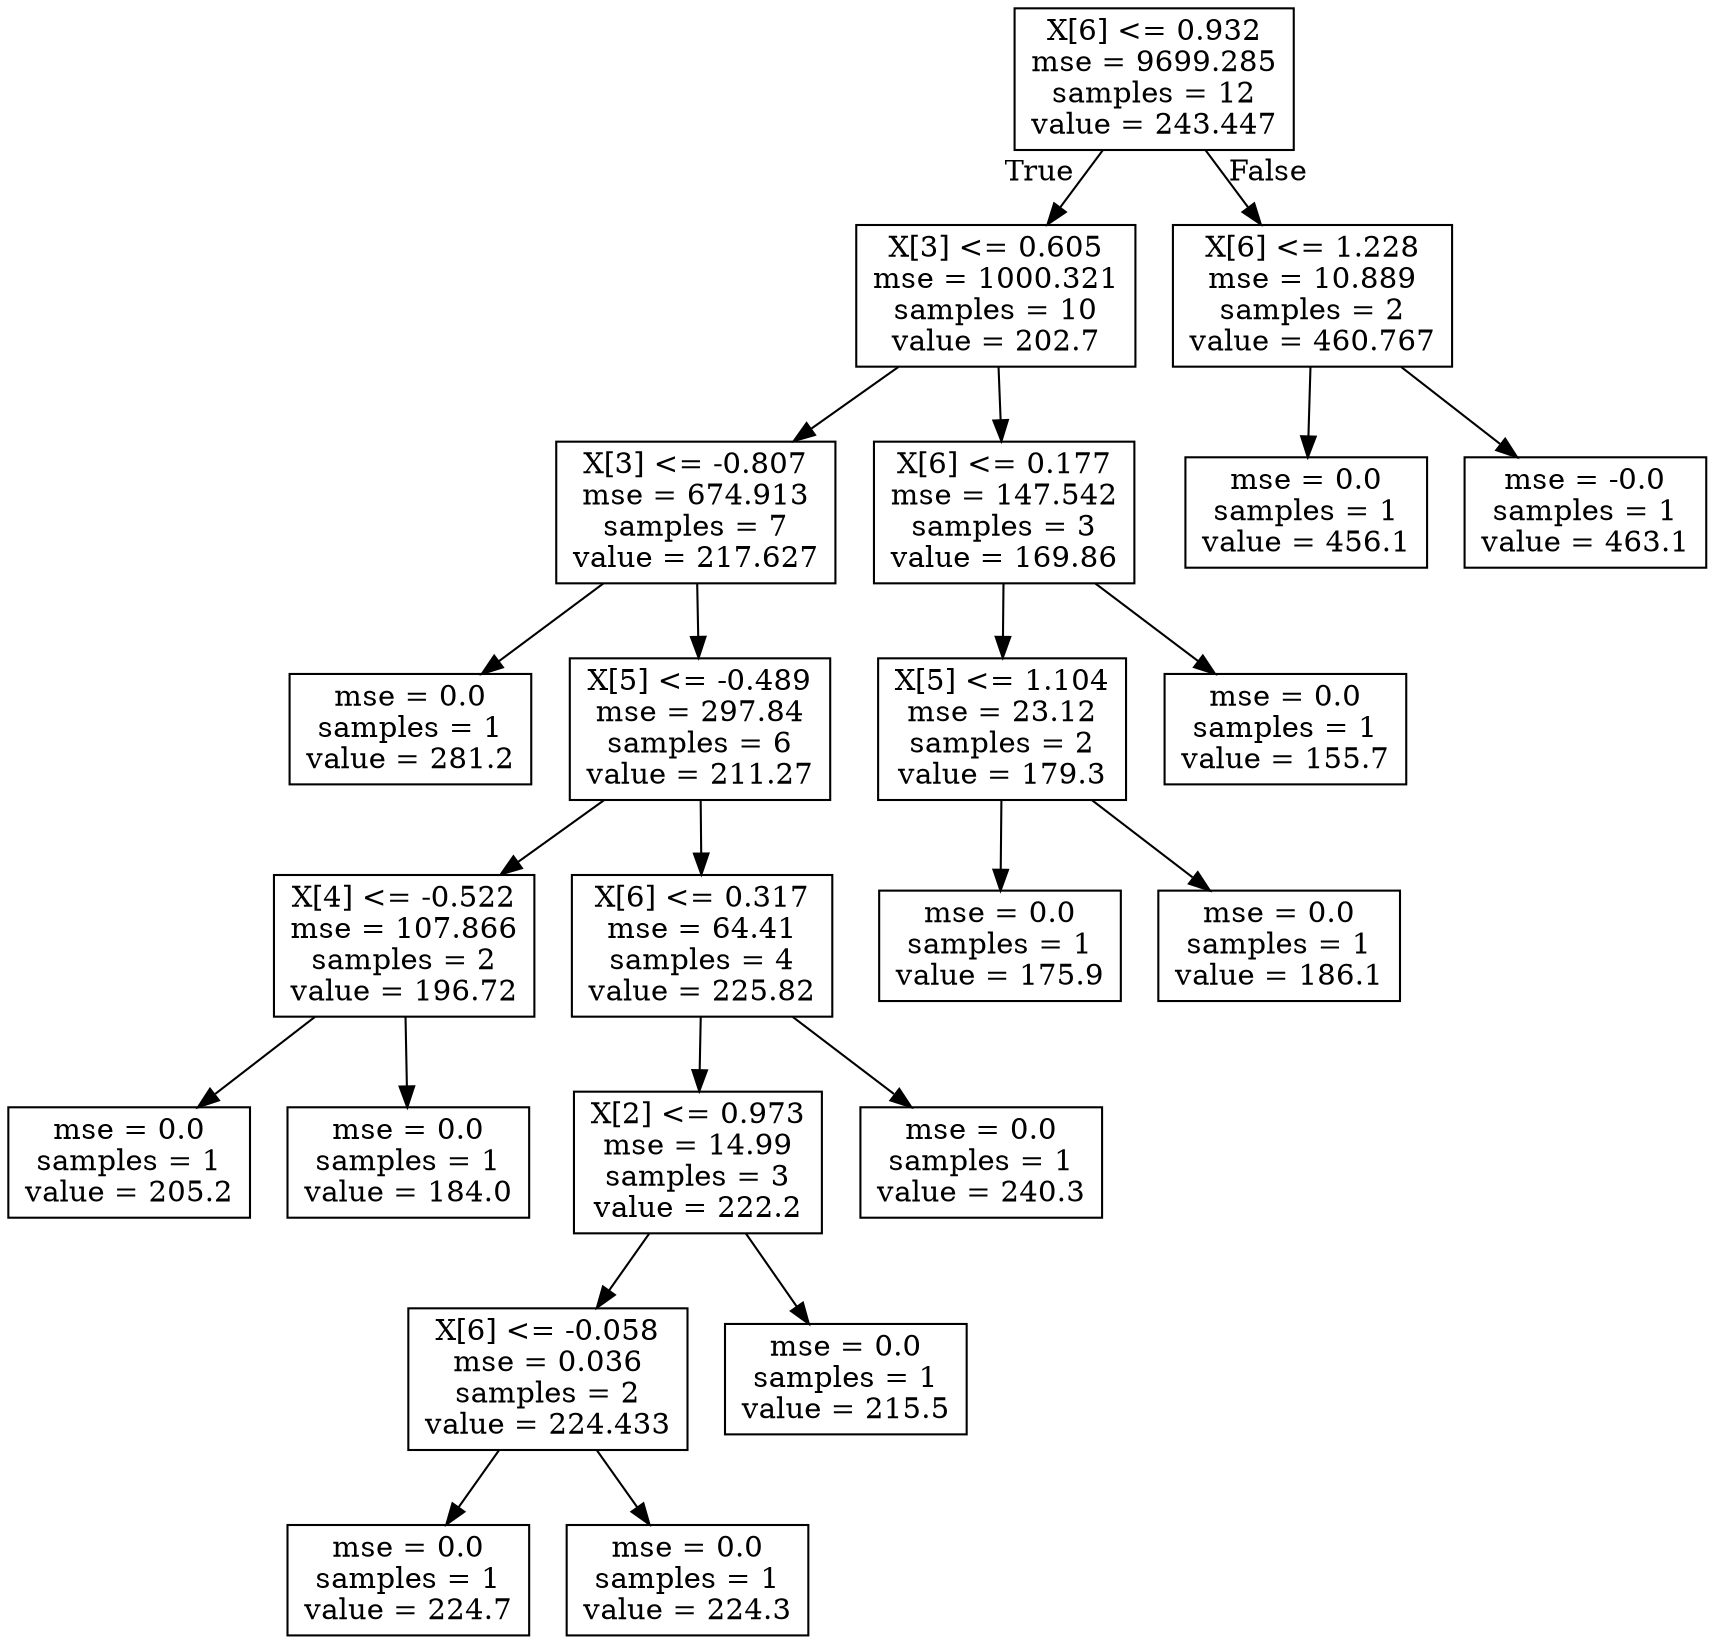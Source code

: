 digraph Tree {
node [shape=box] ;
0 [label="X[6] <= 0.932\nmse = 9699.285\nsamples = 12\nvalue = 243.447"] ;
1 [label="X[3] <= 0.605\nmse = 1000.321\nsamples = 10\nvalue = 202.7"] ;
0 -> 1 [labeldistance=2.5, labelangle=45, headlabel="True"] ;
2 [label="X[3] <= -0.807\nmse = 674.913\nsamples = 7\nvalue = 217.627"] ;
1 -> 2 ;
3 [label="mse = 0.0\nsamples = 1\nvalue = 281.2"] ;
2 -> 3 ;
4 [label="X[5] <= -0.489\nmse = 297.84\nsamples = 6\nvalue = 211.27"] ;
2 -> 4 ;
5 [label="X[4] <= -0.522\nmse = 107.866\nsamples = 2\nvalue = 196.72"] ;
4 -> 5 ;
6 [label="mse = 0.0\nsamples = 1\nvalue = 205.2"] ;
5 -> 6 ;
7 [label="mse = 0.0\nsamples = 1\nvalue = 184.0"] ;
5 -> 7 ;
8 [label="X[6] <= 0.317\nmse = 64.41\nsamples = 4\nvalue = 225.82"] ;
4 -> 8 ;
9 [label="X[2] <= 0.973\nmse = 14.99\nsamples = 3\nvalue = 222.2"] ;
8 -> 9 ;
10 [label="X[6] <= -0.058\nmse = 0.036\nsamples = 2\nvalue = 224.433"] ;
9 -> 10 ;
11 [label="mse = 0.0\nsamples = 1\nvalue = 224.7"] ;
10 -> 11 ;
12 [label="mse = 0.0\nsamples = 1\nvalue = 224.3"] ;
10 -> 12 ;
13 [label="mse = 0.0\nsamples = 1\nvalue = 215.5"] ;
9 -> 13 ;
14 [label="mse = 0.0\nsamples = 1\nvalue = 240.3"] ;
8 -> 14 ;
15 [label="X[6] <= 0.177\nmse = 147.542\nsamples = 3\nvalue = 169.86"] ;
1 -> 15 ;
16 [label="X[5] <= 1.104\nmse = 23.12\nsamples = 2\nvalue = 179.3"] ;
15 -> 16 ;
17 [label="mse = 0.0\nsamples = 1\nvalue = 175.9"] ;
16 -> 17 ;
18 [label="mse = 0.0\nsamples = 1\nvalue = 186.1"] ;
16 -> 18 ;
19 [label="mse = 0.0\nsamples = 1\nvalue = 155.7"] ;
15 -> 19 ;
20 [label="X[6] <= 1.228\nmse = 10.889\nsamples = 2\nvalue = 460.767"] ;
0 -> 20 [labeldistance=2.5, labelangle=-45, headlabel="False"] ;
21 [label="mse = 0.0\nsamples = 1\nvalue = 456.1"] ;
20 -> 21 ;
22 [label="mse = -0.0\nsamples = 1\nvalue = 463.1"] ;
20 -> 22 ;
}